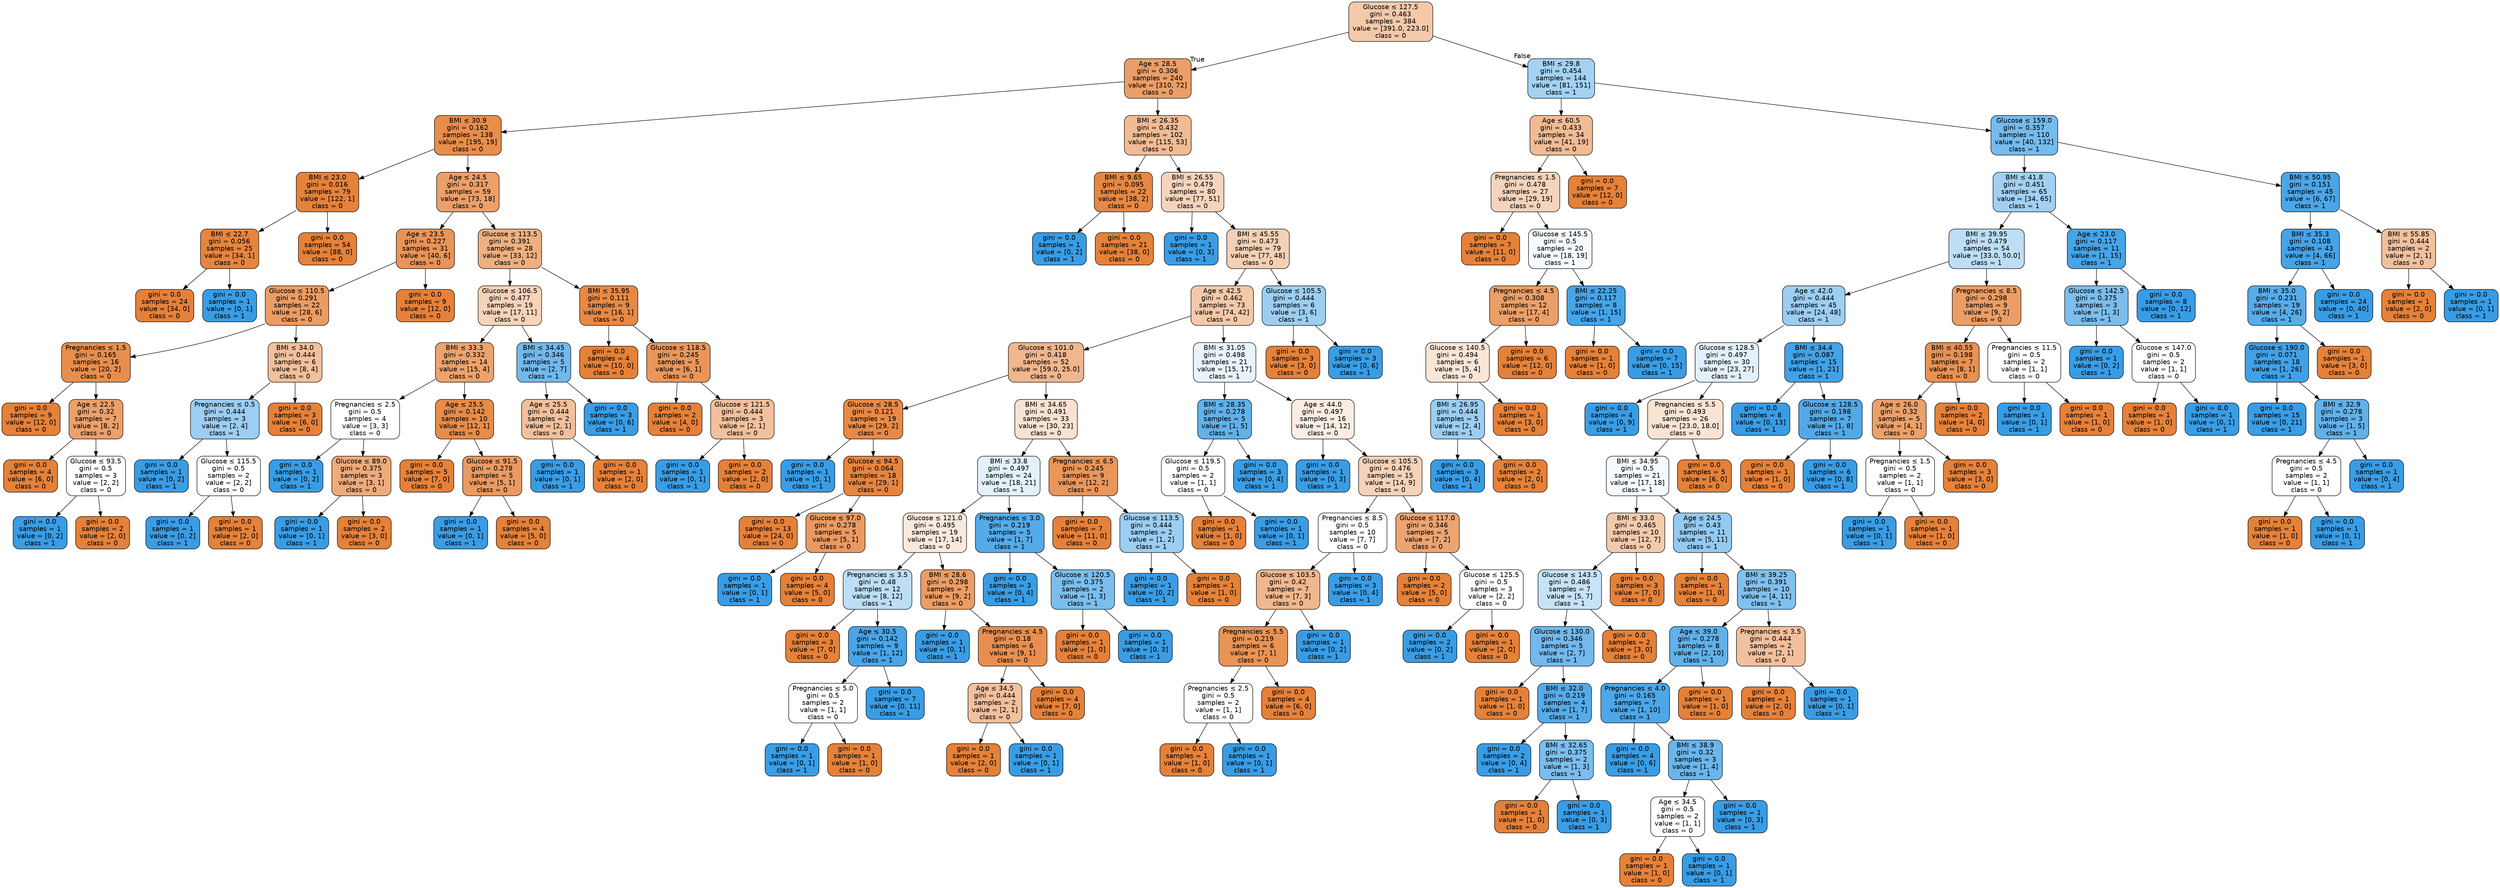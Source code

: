 digraph Tree {
node [shape=box, style="filled, rounded", color="black", fontname="helvetica"] ;
edge [fontname="helvetica"] ;
0 [label=<Glucose &le; 127.5<br/>gini = 0.463<br/>samples = 384<br/>value = [391.0, 223.0]<br/>class = 0>, fillcolor="#f4c9aa"] ;
1 [label=<Age &le; 28.5<br/>gini = 0.306<br/>samples = 240<br/>value = [310, 72]<br/>class = 0>, fillcolor="#eb9e67"] ;
0 -> 1 [labeldistance=2.5, labelangle=45, headlabel="True"] ;
2 [label=<BMI &le; 30.9<br/>gini = 0.162<br/>samples = 138<br/>value = [195, 19]<br/>class = 0>, fillcolor="#e88d4c"] ;
1 -> 2 ;
3 [label=<BMI &le; 23.0<br/>gini = 0.016<br/>samples = 79<br/>value = [122, 1]<br/>class = 0>, fillcolor="#e5823b"] ;
2 -> 3 ;
4 [label=<BMI &le; 22.7<br/>gini = 0.056<br/>samples = 25<br/>value = [34, 1]<br/>class = 0>, fillcolor="#e6853f"] ;
3 -> 4 ;
5 [label=<gini = 0.0<br/>samples = 24<br/>value = [34, 0]<br/>class = 0>, fillcolor="#e58139"] ;
4 -> 5 ;
6 [label=<gini = 0.0<br/>samples = 1<br/>value = [0, 1]<br/>class = 1>, fillcolor="#399de5"] ;
4 -> 6 ;
7 [label=<gini = 0.0<br/>samples = 54<br/>value = [88, 0]<br/>class = 0>, fillcolor="#e58139"] ;
3 -> 7 ;
8 [label=<Age &le; 24.5<br/>gini = 0.317<br/>samples = 59<br/>value = [73, 18]<br/>class = 0>, fillcolor="#eba06a"] ;
2 -> 8 ;
9 [label=<Age &le; 23.5<br/>gini = 0.227<br/>samples = 31<br/>value = [40, 6]<br/>class = 0>, fillcolor="#e99457"] ;
8 -> 9 ;
10 [label=<Glucose &le; 110.5<br/>gini = 0.291<br/>samples = 22<br/>value = [28, 6]<br/>class = 0>, fillcolor="#eb9c63"] ;
9 -> 10 ;
11 [label=<Pregnancies &le; 1.5<br/>gini = 0.165<br/>samples = 16<br/>value = [20, 2]<br/>class = 0>, fillcolor="#e88e4d"] ;
10 -> 11 ;
12 [label=<gini = 0.0<br/>samples = 9<br/>value = [12, 0]<br/>class = 0>, fillcolor="#e58139"] ;
11 -> 12 ;
13 [label=<Age &le; 22.5<br/>gini = 0.32<br/>samples = 7<br/>value = [8, 2]<br/>class = 0>, fillcolor="#eca06a"] ;
11 -> 13 ;
14 [label=<gini = 0.0<br/>samples = 4<br/>value = [6, 0]<br/>class = 0>, fillcolor="#e58139"] ;
13 -> 14 ;
15 [label=<Glucose &le; 93.5<br/>gini = 0.5<br/>samples = 3<br/>value = [2, 2]<br/>class = 0>, fillcolor="#ffffff"] ;
13 -> 15 ;
16 [label=<gini = 0.0<br/>samples = 1<br/>value = [0, 2]<br/>class = 1>, fillcolor="#399de5"] ;
15 -> 16 ;
17 [label=<gini = 0.0<br/>samples = 2<br/>value = [2, 0]<br/>class = 0>, fillcolor="#e58139"] ;
15 -> 17 ;
18 [label=<BMI &le; 34.0<br/>gini = 0.444<br/>samples = 6<br/>value = [8, 4]<br/>class = 0>, fillcolor="#f2c09c"] ;
10 -> 18 ;
19 [label=<Pregnancies &le; 0.5<br/>gini = 0.444<br/>samples = 3<br/>value = [2, 4]<br/>class = 1>, fillcolor="#9ccef2"] ;
18 -> 19 ;
20 [label=<gini = 0.0<br/>samples = 1<br/>value = [0, 2]<br/>class = 1>, fillcolor="#399de5"] ;
19 -> 20 ;
21 [label=<Glucose &le; 115.5<br/>gini = 0.5<br/>samples = 2<br/>value = [2, 2]<br/>class = 0>, fillcolor="#ffffff"] ;
19 -> 21 ;
22 [label=<gini = 0.0<br/>samples = 1<br/>value = [0, 2]<br/>class = 1>, fillcolor="#399de5"] ;
21 -> 22 ;
23 [label=<gini = 0.0<br/>samples = 1<br/>value = [2, 0]<br/>class = 0>, fillcolor="#e58139"] ;
21 -> 23 ;
24 [label=<gini = 0.0<br/>samples = 3<br/>value = [6, 0]<br/>class = 0>, fillcolor="#e58139"] ;
18 -> 24 ;
25 [label=<gini = 0.0<br/>samples = 9<br/>value = [12, 0]<br/>class = 0>, fillcolor="#e58139"] ;
9 -> 25 ;
26 [label=<Glucose &le; 113.5<br/>gini = 0.391<br/>samples = 28<br/>value = [33, 12]<br/>class = 0>, fillcolor="#eeaf81"] ;
8 -> 26 ;
27 [label=<Glucose &le; 106.5<br/>gini = 0.477<br/>samples = 19<br/>value = [17, 11]<br/>class = 0>, fillcolor="#f6d3b9"] ;
26 -> 27 ;
28 [label=<BMI &le; 33.3<br/>gini = 0.332<br/>samples = 14<br/>value = [15, 4]<br/>class = 0>, fillcolor="#eca36e"] ;
27 -> 28 ;
29 [label=<Pregnancies &le; 2.5<br/>gini = 0.5<br/>samples = 4<br/>value = [3, 3]<br/>class = 0>, fillcolor="#ffffff"] ;
28 -> 29 ;
30 [label=<gini = 0.0<br/>samples = 1<br/>value = [0, 2]<br/>class = 1>, fillcolor="#399de5"] ;
29 -> 30 ;
31 [label=<Glucose &le; 89.0<br/>gini = 0.375<br/>samples = 3<br/>value = [3, 1]<br/>class = 0>, fillcolor="#eeab7b"] ;
29 -> 31 ;
32 [label=<gini = 0.0<br/>samples = 1<br/>value = [0, 1]<br/>class = 1>, fillcolor="#399de5"] ;
31 -> 32 ;
33 [label=<gini = 0.0<br/>samples = 2<br/>value = [3, 0]<br/>class = 0>, fillcolor="#e58139"] ;
31 -> 33 ;
34 [label=<Age &le; 25.5<br/>gini = 0.142<br/>samples = 10<br/>value = [12, 1]<br/>class = 0>, fillcolor="#e78c49"] ;
28 -> 34 ;
35 [label=<gini = 0.0<br/>samples = 5<br/>value = [7, 0]<br/>class = 0>, fillcolor="#e58139"] ;
34 -> 35 ;
36 [label=<Glucose &le; 91.5<br/>gini = 0.278<br/>samples = 5<br/>value = [5, 1]<br/>class = 0>, fillcolor="#ea9a61"] ;
34 -> 36 ;
37 [label=<gini = 0.0<br/>samples = 1<br/>value = [0, 1]<br/>class = 1>, fillcolor="#399de5"] ;
36 -> 37 ;
38 [label=<gini = 0.0<br/>samples = 4<br/>value = [5, 0]<br/>class = 0>, fillcolor="#e58139"] ;
36 -> 38 ;
39 [label=<BMI &le; 34.45<br/>gini = 0.346<br/>samples = 5<br/>value = [2, 7]<br/>class = 1>, fillcolor="#72b9ec"] ;
27 -> 39 ;
40 [label=<Age &le; 25.5<br/>gini = 0.444<br/>samples = 2<br/>value = [2, 1]<br/>class = 0>, fillcolor="#f2c09c"] ;
39 -> 40 ;
41 [label=<gini = 0.0<br/>samples = 1<br/>value = [0, 1]<br/>class = 1>, fillcolor="#399de5"] ;
40 -> 41 ;
42 [label=<gini = 0.0<br/>samples = 1<br/>value = [2, 0]<br/>class = 0>, fillcolor="#e58139"] ;
40 -> 42 ;
43 [label=<gini = 0.0<br/>samples = 3<br/>value = [0, 6]<br/>class = 1>, fillcolor="#399de5"] ;
39 -> 43 ;
44 [label=<BMI &le; 35.95<br/>gini = 0.111<br/>samples = 9<br/>value = [16, 1]<br/>class = 0>, fillcolor="#e78945"] ;
26 -> 44 ;
45 [label=<gini = 0.0<br/>samples = 4<br/>value = [10, 0]<br/>class = 0>, fillcolor="#e58139"] ;
44 -> 45 ;
46 [label=<Glucose &le; 118.5<br/>gini = 0.245<br/>samples = 5<br/>value = [6, 1]<br/>class = 0>, fillcolor="#e9965a"] ;
44 -> 46 ;
47 [label=<gini = 0.0<br/>samples = 2<br/>value = [4, 0]<br/>class = 0>, fillcolor="#e58139"] ;
46 -> 47 ;
48 [label=<Glucose &le; 121.5<br/>gini = 0.444<br/>samples = 3<br/>value = [2, 1]<br/>class = 0>, fillcolor="#f2c09c"] ;
46 -> 48 ;
49 [label=<gini = 0.0<br/>samples = 1<br/>value = [0, 1]<br/>class = 1>, fillcolor="#399de5"] ;
48 -> 49 ;
50 [label=<gini = 0.0<br/>samples = 2<br/>value = [2, 0]<br/>class = 0>, fillcolor="#e58139"] ;
48 -> 50 ;
51 [label=<BMI &le; 26.35<br/>gini = 0.432<br/>samples = 102<br/>value = [115, 53]<br/>class = 0>, fillcolor="#f1bb94"] ;
1 -> 51 ;
52 [label=<BMI &le; 9.65<br/>gini = 0.095<br/>samples = 22<br/>value = [38, 2]<br/>class = 0>, fillcolor="#e68843"] ;
51 -> 52 ;
53 [label=<gini = 0.0<br/>samples = 1<br/>value = [0, 2]<br/>class = 1>, fillcolor="#399de5"] ;
52 -> 53 ;
54 [label=<gini = 0.0<br/>samples = 21<br/>value = [38, 0]<br/>class = 0>, fillcolor="#e58139"] ;
52 -> 54 ;
55 [label=<BMI &le; 26.55<br/>gini = 0.479<br/>samples = 80<br/>value = [77, 51]<br/>class = 0>, fillcolor="#f6d4bc"] ;
51 -> 55 ;
56 [label=<gini = 0.0<br/>samples = 1<br/>value = [0, 3]<br/>class = 1>, fillcolor="#399de5"] ;
55 -> 56 ;
57 [label=<BMI &le; 45.55<br/>gini = 0.473<br/>samples = 79<br/>value = [77, 48]<br/>class = 0>, fillcolor="#f5d0b4"] ;
55 -> 57 ;
58 [label=<Age &le; 42.5<br/>gini = 0.462<br/>samples = 73<br/>value = [74, 42]<br/>class = 0>, fillcolor="#f4c9a9"] ;
57 -> 58 ;
59 [label=<Glucose &le; 101.0<br/>gini = 0.418<br/>samples = 52<br/>value = [59.0, 25.0]<br/>class = 0>, fillcolor="#f0b68d"] ;
58 -> 59 ;
60 [label=<Glucose &le; 28.5<br/>gini = 0.121<br/>samples = 19<br/>value = [29, 2]<br/>class = 0>, fillcolor="#e78a47"] ;
59 -> 60 ;
61 [label=<gini = 0.0<br/>samples = 1<br/>value = [0, 1]<br/>class = 1>, fillcolor="#399de5"] ;
60 -> 61 ;
62 [label=<Glucose &le; 94.5<br/>gini = 0.064<br/>samples = 18<br/>value = [29, 1]<br/>class = 0>, fillcolor="#e68540"] ;
60 -> 62 ;
63 [label=<gini = 0.0<br/>samples = 13<br/>value = [24, 0]<br/>class = 0>, fillcolor="#e58139"] ;
62 -> 63 ;
64 [label=<Glucose &le; 97.0<br/>gini = 0.278<br/>samples = 5<br/>value = [5, 1]<br/>class = 0>, fillcolor="#ea9a61"] ;
62 -> 64 ;
65 [label=<gini = 0.0<br/>samples = 1<br/>value = [0, 1]<br/>class = 1>, fillcolor="#399de5"] ;
64 -> 65 ;
66 [label=<gini = 0.0<br/>samples = 4<br/>value = [5, 0]<br/>class = 0>, fillcolor="#e58139"] ;
64 -> 66 ;
67 [label=<BMI &le; 34.65<br/>gini = 0.491<br/>samples = 33<br/>value = [30, 23]<br/>class = 0>, fillcolor="#f9e2d1"] ;
59 -> 67 ;
68 [label=<BMI &le; 33.8<br/>gini = 0.497<br/>samples = 24<br/>value = [18, 21]<br/>class = 1>, fillcolor="#e3f1fb"] ;
67 -> 68 ;
69 [label=<Glucose &le; 121.0<br/>gini = 0.495<br/>samples = 19<br/>value = [17, 14]<br/>class = 0>, fillcolor="#fae9dc"] ;
68 -> 69 ;
70 [label=<Pregnancies &le; 3.5<br/>gini = 0.48<br/>samples = 12<br/>value = [8, 12]<br/>class = 1>, fillcolor="#bddef6"] ;
69 -> 70 ;
71 [label=<gini = 0.0<br/>samples = 3<br/>value = [7, 0]<br/>class = 0>, fillcolor="#e58139"] ;
70 -> 71 ;
72 [label=<Age &le; 30.5<br/>gini = 0.142<br/>samples = 9<br/>value = [1, 12]<br/>class = 1>, fillcolor="#49a5e7"] ;
70 -> 72 ;
73 [label=<Pregnancies &le; 5.0<br/>gini = 0.5<br/>samples = 2<br/>value = [1, 1]<br/>class = 0>, fillcolor="#ffffff"] ;
72 -> 73 ;
74 [label=<gini = 0.0<br/>samples = 1<br/>value = [0, 1]<br/>class = 1>, fillcolor="#399de5"] ;
73 -> 74 ;
75 [label=<gini = 0.0<br/>samples = 1<br/>value = [1, 0]<br/>class = 0>, fillcolor="#e58139"] ;
73 -> 75 ;
76 [label=<gini = 0.0<br/>samples = 7<br/>value = [0, 11]<br/>class = 1>, fillcolor="#399de5"] ;
72 -> 76 ;
77 [label=<BMI &le; 28.6<br/>gini = 0.298<br/>samples = 7<br/>value = [9, 2]<br/>class = 0>, fillcolor="#eb9d65"] ;
69 -> 77 ;
78 [label=<gini = 0.0<br/>samples = 1<br/>value = [0, 1]<br/>class = 1>, fillcolor="#399de5"] ;
77 -> 78 ;
79 [label=<Pregnancies &le; 4.5<br/>gini = 0.18<br/>samples = 6<br/>value = [9, 1]<br/>class = 0>, fillcolor="#e88f4f"] ;
77 -> 79 ;
80 [label=<Age &le; 34.5<br/>gini = 0.444<br/>samples = 2<br/>value = [2, 1]<br/>class = 0>, fillcolor="#f2c09c"] ;
79 -> 80 ;
81 [label=<gini = 0.0<br/>samples = 1<br/>value = [2, 0]<br/>class = 0>, fillcolor="#e58139"] ;
80 -> 81 ;
82 [label=<gini = 0.0<br/>samples = 1<br/>value = [0, 1]<br/>class = 1>, fillcolor="#399de5"] ;
80 -> 82 ;
83 [label=<gini = 0.0<br/>samples = 4<br/>value = [7, 0]<br/>class = 0>, fillcolor="#e58139"] ;
79 -> 83 ;
84 [label=<Pregnancies &le; 3.0<br/>gini = 0.219<br/>samples = 5<br/>value = [1, 7]<br/>class = 1>, fillcolor="#55abe9"] ;
68 -> 84 ;
85 [label=<gini = 0.0<br/>samples = 3<br/>value = [0, 4]<br/>class = 1>, fillcolor="#399de5"] ;
84 -> 85 ;
86 [label=<Glucose &le; 120.5<br/>gini = 0.375<br/>samples = 2<br/>value = [1, 3]<br/>class = 1>, fillcolor="#7bbeee"] ;
84 -> 86 ;
87 [label=<gini = 0.0<br/>samples = 1<br/>value = [1, 0]<br/>class = 0>, fillcolor="#e58139"] ;
86 -> 87 ;
88 [label=<gini = 0.0<br/>samples = 1<br/>value = [0, 3]<br/>class = 1>, fillcolor="#399de5"] ;
86 -> 88 ;
89 [label=<Pregnancies &le; 6.5<br/>gini = 0.245<br/>samples = 9<br/>value = [12, 2]<br/>class = 0>, fillcolor="#e9965a"] ;
67 -> 89 ;
90 [label=<gini = 0.0<br/>samples = 7<br/>value = [11, 0]<br/>class = 0>, fillcolor="#e58139"] ;
89 -> 90 ;
91 [label=<Glucose &le; 113.5<br/>gini = 0.444<br/>samples = 2<br/>value = [1, 2]<br/>class = 1>, fillcolor="#9ccef2"] ;
89 -> 91 ;
92 [label=<gini = 0.0<br/>samples = 1<br/>value = [0, 2]<br/>class = 1>, fillcolor="#399de5"] ;
91 -> 92 ;
93 [label=<gini = 0.0<br/>samples = 1<br/>value = [1, 0]<br/>class = 0>, fillcolor="#e58139"] ;
91 -> 93 ;
94 [label=<BMI &le; 31.05<br/>gini = 0.498<br/>samples = 21<br/>value = [15, 17]<br/>class = 1>, fillcolor="#e8f3fc"] ;
58 -> 94 ;
95 [label=<BMI &le; 28.35<br/>gini = 0.278<br/>samples = 5<br/>value = [1, 5]<br/>class = 1>, fillcolor="#61b1ea"] ;
94 -> 95 ;
96 [label=<Glucose &le; 119.5<br/>gini = 0.5<br/>samples = 2<br/>value = [1, 1]<br/>class = 0>, fillcolor="#ffffff"] ;
95 -> 96 ;
97 [label=<gini = 0.0<br/>samples = 1<br/>value = [1, 0]<br/>class = 0>, fillcolor="#e58139"] ;
96 -> 97 ;
98 [label=<gini = 0.0<br/>samples = 1<br/>value = [0, 1]<br/>class = 1>, fillcolor="#399de5"] ;
96 -> 98 ;
99 [label=<gini = 0.0<br/>samples = 3<br/>value = [0, 4]<br/>class = 1>, fillcolor="#399de5"] ;
95 -> 99 ;
100 [label=<Age &le; 44.0<br/>gini = 0.497<br/>samples = 16<br/>value = [14, 12]<br/>class = 0>, fillcolor="#fbede3"] ;
94 -> 100 ;
101 [label=<gini = 0.0<br/>samples = 1<br/>value = [0, 3]<br/>class = 1>, fillcolor="#399de5"] ;
100 -> 101 ;
102 [label=<Glucose &le; 105.5<br/>gini = 0.476<br/>samples = 15<br/>value = [14, 9]<br/>class = 0>, fillcolor="#f6d2b8"] ;
100 -> 102 ;
103 [label=<Pregnancies &le; 8.5<br/>gini = 0.5<br/>samples = 10<br/>value = [7, 7]<br/>class = 0>, fillcolor="#ffffff"] ;
102 -> 103 ;
104 [label=<Glucose &le; 103.5<br/>gini = 0.42<br/>samples = 7<br/>value = [7, 3]<br/>class = 0>, fillcolor="#f0b78e"] ;
103 -> 104 ;
105 [label=<Pregnancies &le; 5.5<br/>gini = 0.219<br/>samples = 6<br/>value = [7, 1]<br/>class = 0>, fillcolor="#e99355"] ;
104 -> 105 ;
106 [label=<Pregnancies &le; 2.5<br/>gini = 0.5<br/>samples = 2<br/>value = [1, 1]<br/>class = 0>, fillcolor="#ffffff"] ;
105 -> 106 ;
107 [label=<gini = 0.0<br/>samples = 1<br/>value = [1, 0]<br/>class = 0>, fillcolor="#e58139"] ;
106 -> 107 ;
108 [label=<gini = 0.0<br/>samples = 1<br/>value = [0, 1]<br/>class = 1>, fillcolor="#399de5"] ;
106 -> 108 ;
109 [label=<gini = 0.0<br/>samples = 4<br/>value = [6, 0]<br/>class = 0>, fillcolor="#e58139"] ;
105 -> 109 ;
110 [label=<gini = 0.0<br/>samples = 1<br/>value = [0, 2]<br/>class = 1>, fillcolor="#399de5"] ;
104 -> 110 ;
111 [label=<gini = 0.0<br/>samples = 3<br/>value = [0, 4]<br/>class = 1>, fillcolor="#399de5"] ;
103 -> 111 ;
112 [label=<Glucose &le; 117.0<br/>gini = 0.346<br/>samples = 5<br/>value = [7, 2]<br/>class = 0>, fillcolor="#eca572"] ;
102 -> 112 ;
113 [label=<gini = 0.0<br/>samples = 2<br/>value = [5, 0]<br/>class = 0>, fillcolor="#e58139"] ;
112 -> 113 ;
114 [label=<Glucose &le; 125.5<br/>gini = 0.5<br/>samples = 3<br/>value = [2, 2]<br/>class = 0>, fillcolor="#ffffff"] ;
112 -> 114 ;
115 [label=<gini = 0.0<br/>samples = 2<br/>value = [0, 2]<br/>class = 1>, fillcolor="#399de5"] ;
114 -> 115 ;
116 [label=<gini = 0.0<br/>samples = 1<br/>value = [2, 0]<br/>class = 0>, fillcolor="#e58139"] ;
114 -> 116 ;
117 [label=<Glucose &le; 105.5<br/>gini = 0.444<br/>samples = 6<br/>value = [3, 6]<br/>class = 1>, fillcolor="#9ccef2"] ;
57 -> 117 ;
118 [label=<gini = 0.0<br/>samples = 3<br/>value = [3, 0]<br/>class = 0>, fillcolor="#e58139"] ;
117 -> 118 ;
119 [label=<gini = 0.0<br/>samples = 3<br/>value = [0, 6]<br/>class = 1>, fillcolor="#399de5"] ;
117 -> 119 ;
120 [label=<BMI &le; 29.8<br/>gini = 0.454<br/>samples = 144<br/>value = [81, 151]<br/>class = 1>, fillcolor="#a3d2f3"] ;
0 -> 120 [labeldistance=2.5, labelangle=-45, headlabel="False"] ;
121 [label=<Age &le; 60.5<br/>gini = 0.433<br/>samples = 34<br/>value = [41, 19]<br/>class = 0>, fillcolor="#f1bb95"] ;
120 -> 121 ;
122 [label=<Pregnancies &le; 1.5<br/>gini = 0.478<br/>samples = 27<br/>value = [29, 19]<br/>class = 0>, fillcolor="#f6d4bb"] ;
121 -> 122 ;
123 [label=<gini = 0.0<br/>samples = 7<br/>value = [11, 0]<br/>class = 0>, fillcolor="#e58139"] ;
122 -> 123 ;
124 [label=<Glucose &le; 145.5<br/>gini = 0.5<br/>samples = 20<br/>value = [18, 19]<br/>class = 1>, fillcolor="#f5fafe"] ;
122 -> 124 ;
125 [label=<Pregnancies &le; 4.5<br/>gini = 0.308<br/>samples = 12<br/>value = [17, 4]<br/>class = 0>, fillcolor="#eb9f68"] ;
124 -> 125 ;
126 [label=<Glucose &le; 140.5<br/>gini = 0.494<br/>samples = 6<br/>value = [5, 4]<br/>class = 0>, fillcolor="#fae6d7"] ;
125 -> 126 ;
127 [label=<BMI &le; 26.95<br/>gini = 0.444<br/>samples = 5<br/>value = [2, 4]<br/>class = 1>, fillcolor="#9ccef2"] ;
126 -> 127 ;
128 [label=<gini = 0.0<br/>samples = 3<br/>value = [0, 4]<br/>class = 1>, fillcolor="#399de5"] ;
127 -> 128 ;
129 [label=<gini = 0.0<br/>samples = 2<br/>value = [2, 0]<br/>class = 0>, fillcolor="#e58139"] ;
127 -> 129 ;
130 [label=<gini = 0.0<br/>samples = 1<br/>value = [3, 0]<br/>class = 0>, fillcolor="#e58139"] ;
126 -> 130 ;
131 [label=<gini = 0.0<br/>samples = 6<br/>value = [12, 0]<br/>class = 0>, fillcolor="#e58139"] ;
125 -> 131 ;
132 [label=<BMI &le; 22.25<br/>gini = 0.117<br/>samples = 8<br/>value = [1, 15]<br/>class = 1>, fillcolor="#46a4e7"] ;
124 -> 132 ;
133 [label=<gini = 0.0<br/>samples = 1<br/>value = [1, 0]<br/>class = 0>, fillcolor="#e58139"] ;
132 -> 133 ;
134 [label=<gini = 0.0<br/>samples = 7<br/>value = [0, 15]<br/>class = 1>, fillcolor="#399de5"] ;
132 -> 134 ;
135 [label=<gini = 0.0<br/>samples = 7<br/>value = [12, 0]<br/>class = 0>, fillcolor="#e58139"] ;
121 -> 135 ;
136 [label=<Glucose &le; 159.0<br/>gini = 0.357<br/>samples = 110<br/>value = [40, 132]<br/>class = 1>, fillcolor="#75bbed"] ;
120 -> 136 ;
137 [label=<BMI &le; 41.8<br/>gini = 0.451<br/>samples = 65<br/>value = [34, 65]<br/>class = 1>, fillcolor="#a1d0f3"] ;
136 -> 137 ;
138 [label=<BMI &le; 39.95<br/>gini = 0.479<br/>samples = 54<br/>value = [33.0, 50.0]<br/>class = 1>, fillcolor="#bcdef6"] ;
137 -> 138 ;
139 [label=<Age &le; 42.0<br/>gini = 0.444<br/>samples = 45<br/>value = [24, 48]<br/>class = 1>, fillcolor="#9ccef2"] ;
138 -> 139 ;
140 [label=<Glucose &le; 128.5<br/>gini = 0.497<br/>samples = 30<br/>value = [23, 27]<br/>class = 1>, fillcolor="#e2f0fb"] ;
139 -> 140 ;
141 [label=<gini = 0.0<br/>samples = 4<br/>value = [0, 9]<br/>class = 1>, fillcolor="#399de5"] ;
140 -> 141 ;
142 [label=<Pregnancies &le; 5.5<br/>gini = 0.493<br/>samples = 26<br/>value = [23.0, 18.0]<br/>class = 0>, fillcolor="#f9e4d4"] ;
140 -> 142 ;
143 [label=<BMI &le; 34.95<br/>gini = 0.5<br/>samples = 21<br/>value = [17, 18]<br/>class = 1>, fillcolor="#f4fafe"] ;
142 -> 143 ;
144 [label=<BMI &le; 33.0<br/>gini = 0.465<br/>samples = 10<br/>value = [12, 7]<br/>class = 0>, fillcolor="#f4caac"] ;
143 -> 144 ;
145 [label=<Glucose &le; 143.5<br/>gini = 0.486<br/>samples = 7<br/>value = [5, 7]<br/>class = 1>, fillcolor="#c6e3f8"] ;
144 -> 145 ;
146 [label=<Glucose &le; 130.0<br/>gini = 0.346<br/>samples = 5<br/>value = [2, 7]<br/>class = 1>, fillcolor="#72b9ec"] ;
145 -> 146 ;
147 [label=<gini = 0.0<br/>samples = 1<br/>value = [1, 0]<br/>class = 0>, fillcolor="#e58139"] ;
146 -> 147 ;
148 [label=<BMI &le; 32.0<br/>gini = 0.219<br/>samples = 4<br/>value = [1, 7]<br/>class = 1>, fillcolor="#55abe9"] ;
146 -> 148 ;
149 [label=<gini = 0.0<br/>samples = 2<br/>value = [0, 4]<br/>class = 1>, fillcolor="#399de5"] ;
148 -> 149 ;
150 [label=<BMI &le; 32.65<br/>gini = 0.375<br/>samples = 2<br/>value = [1, 3]<br/>class = 1>, fillcolor="#7bbeee"] ;
148 -> 150 ;
151 [label=<gini = 0.0<br/>samples = 1<br/>value = [1, 0]<br/>class = 0>, fillcolor="#e58139"] ;
150 -> 151 ;
152 [label=<gini = 0.0<br/>samples = 1<br/>value = [0, 3]<br/>class = 1>, fillcolor="#399de5"] ;
150 -> 152 ;
153 [label=<gini = 0.0<br/>samples = 2<br/>value = [3, 0]<br/>class = 0>, fillcolor="#e58139"] ;
145 -> 153 ;
154 [label=<gini = 0.0<br/>samples = 3<br/>value = [7, 0]<br/>class = 0>, fillcolor="#e58139"] ;
144 -> 154 ;
155 [label=<Age &le; 24.5<br/>gini = 0.43<br/>samples = 11<br/>value = [5, 11]<br/>class = 1>, fillcolor="#93caf1"] ;
143 -> 155 ;
156 [label=<gini = 0.0<br/>samples = 1<br/>value = [1, 0]<br/>class = 0>, fillcolor="#e58139"] ;
155 -> 156 ;
157 [label=<BMI &le; 39.25<br/>gini = 0.391<br/>samples = 10<br/>value = [4, 11]<br/>class = 1>, fillcolor="#81c1ee"] ;
155 -> 157 ;
158 [label=<Age &le; 39.0<br/>gini = 0.278<br/>samples = 8<br/>value = [2, 10]<br/>class = 1>, fillcolor="#61b1ea"] ;
157 -> 158 ;
159 [label=<Pregnancies &le; 4.0<br/>gini = 0.165<br/>samples = 7<br/>value = [1, 10]<br/>class = 1>, fillcolor="#4da7e8"] ;
158 -> 159 ;
160 [label=<gini = 0.0<br/>samples = 4<br/>value = [0, 6]<br/>class = 1>, fillcolor="#399de5"] ;
159 -> 160 ;
161 [label=<BMI &le; 38.9<br/>gini = 0.32<br/>samples = 3<br/>value = [1, 4]<br/>class = 1>, fillcolor="#6ab6ec"] ;
159 -> 161 ;
162 [label=<Age &le; 34.5<br/>gini = 0.5<br/>samples = 2<br/>value = [1, 1]<br/>class = 0>, fillcolor="#ffffff"] ;
161 -> 162 ;
163 [label=<gini = 0.0<br/>samples = 1<br/>value = [1, 0]<br/>class = 0>, fillcolor="#e58139"] ;
162 -> 163 ;
164 [label=<gini = 0.0<br/>samples = 1<br/>value = [0, 1]<br/>class = 1>, fillcolor="#399de5"] ;
162 -> 164 ;
165 [label=<gini = 0.0<br/>samples = 1<br/>value = [0, 3]<br/>class = 1>, fillcolor="#399de5"] ;
161 -> 165 ;
166 [label=<gini = 0.0<br/>samples = 1<br/>value = [1, 0]<br/>class = 0>, fillcolor="#e58139"] ;
158 -> 166 ;
167 [label=<Pregnancies &le; 3.5<br/>gini = 0.444<br/>samples = 2<br/>value = [2, 1]<br/>class = 0>, fillcolor="#f2c09c"] ;
157 -> 167 ;
168 [label=<gini = 0.0<br/>samples = 1<br/>value = [2, 0]<br/>class = 0>, fillcolor="#e58139"] ;
167 -> 168 ;
169 [label=<gini = 0.0<br/>samples = 1<br/>value = [0, 1]<br/>class = 1>, fillcolor="#399de5"] ;
167 -> 169 ;
170 [label=<gini = 0.0<br/>samples = 5<br/>value = [6, 0]<br/>class = 0>, fillcolor="#e58139"] ;
142 -> 170 ;
171 [label=<BMI &le; 34.4<br/>gini = 0.087<br/>samples = 15<br/>value = [1, 21]<br/>class = 1>, fillcolor="#42a2e6"] ;
139 -> 171 ;
172 [label=<gini = 0.0<br/>samples = 8<br/>value = [0, 13]<br/>class = 1>, fillcolor="#399de5"] ;
171 -> 172 ;
173 [label=<Glucose &le; 128.5<br/>gini = 0.198<br/>samples = 7<br/>value = [1, 8]<br/>class = 1>, fillcolor="#52a9e8"] ;
171 -> 173 ;
174 [label=<gini = 0.0<br/>samples = 1<br/>value = [1, 0]<br/>class = 0>, fillcolor="#e58139"] ;
173 -> 174 ;
175 [label=<gini = 0.0<br/>samples = 6<br/>value = [0, 8]<br/>class = 1>, fillcolor="#399de5"] ;
173 -> 175 ;
176 [label=<Pregnancies &le; 8.5<br/>gini = 0.298<br/>samples = 9<br/>value = [9, 2]<br/>class = 0>, fillcolor="#eb9d65"] ;
138 -> 176 ;
177 [label=<BMI &le; 40.55<br/>gini = 0.198<br/>samples = 7<br/>value = [8, 1]<br/>class = 0>, fillcolor="#e89152"] ;
176 -> 177 ;
178 [label=<Age &le; 26.0<br/>gini = 0.32<br/>samples = 5<br/>value = [4, 1]<br/>class = 0>, fillcolor="#eca06a"] ;
177 -> 178 ;
179 [label=<Pregnancies &le; 1.5<br/>gini = 0.5<br/>samples = 2<br/>value = [1, 1]<br/>class = 0>, fillcolor="#ffffff"] ;
178 -> 179 ;
180 [label=<gini = 0.0<br/>samples = 1<br/>value = [0, 1]<br/>class = 1>, fillcolor="#399de5"] ;
179 -> 180 ;
181 [label=<gini = 0.0<br/>samples = 1<br/>value = [1, 0]<br/>class = 0>, fillcolor="#e58139"] ;
179 -> 181 ;
182 [label=<gini = 0.0<br/>samples = 3<br/>value = [3, 0]<br/>class = 0>, fillcolor="#e58139"] ;
178 -> 182 ;
183 [label=<gini = 0.0<br/>samples = 2<br/>value = [4, 0]<br/>class = 0>, fillcolor="#e58139"] ;
177 -> 183 ;
184 [label=<Pregnancies &le; 11.5<br/>gini = 0.5<br/>samples = 2<br/>value = [1, 1]<br/>class = 0>, fillcolor="#ffffff"] ;
176 -> 184 ;
185 [label=<gini = 0.0<br/>samples = 1<br/>value = [0, 1]<br/>class = 1>, fillcolor="#399de5"] ;
184 -> 185 ;
186 [label=<gini = 0.0<br/>samples = 1<br/>value = [1, 0]<br/>class = 0>, fillcolor="#e58139"] ;
184 -> 186 ;
187 [label=<Age &le; 23.0<br/>gini = 0.117<br/>samples = 11<br/>value = [1, 15]<br/>class = 1>, fillcolor="#46a4e7"] ;
137 -> 187 ;
188 [label=<Glucose &le; 142.5<br/>gini = 0.375<br/>samples = 3<br/>value = [1, 3]<br/>class = 1>, fillcolor="#7bbeee"] ;
187 -> 188 ;
189 [label=<gini = 0.0<br/>samples = 1<br/>value = [0, 2]<br/>class = 1>, fillcolor="#399de5"] ;
188 -> 189 ;
190 [label=<Glucose &le; 147.0<br/>gini = 0.5<br/>samples = 2<br/>value = [1, 1]<br/>class = 0>, fillcolor="#ffffff"] ;
188 -> 190 ;
191 [label=<gini = 0.0<br/>samples = 1<br/>value = [1, 0]<br/>class = 0>, fillcolor="#e58139"] ;
190 -> 191 ;
192 [label=<gini = 0.0<br/>samples = 1<br/>value = [0, 1]<br/>class = 1>, fillcolor="#399de5"] ;
190 -> 192 ;
193 [label=<gini = 0.0<br/>samples = 8<br/>value = [0, 12]<br/>class = 1>, fillcolor="#399de5"] ;
187 -> 193 ;
194 [label=<BMI &le; 50.95<br/>gini = 0.151<br/>samples = 45<br/>value = [6, 67]<br/>class = 1>, fillcolor="#4ba6e7"] ;
136 -> 194 ;
195 [label=<BMI &le; 35.3<br/>gini = 0.108<br/>samples = 43<br/>value = [4, 66]<br/>class = 1>, fillcolor="#45a3e7"] ;
194 -> 195 ;
196 [label=<BMI &le; 35.0<br/>gini = 0.231<br/>samples = 19<br/>value = [4, 26]<br/>class = 1>, fillcolor="#57ace9"] ;
195 -> 196 ;
197 [label=<Glucose &le; 190.0<br/>gini = 0.071<br/>samples = 18<br/>value = [1, 26]<br/>class = 1>, fillcolor="#41a1e6"] ;
196 -> 197 ;
198 [label=<gini = 0.0<br/>samples = 15<br/>value = [0, 21]<br/>class = 1>, fillcolor="#399de5"] ;
197 -> 198 ;
199 [label=<BMI &le; 32.9<br/>gini = 0.278<br/>samples = 3<br/>value = [1, 5]<br/>class = 1>, fillcolor="#61b1ea"] ;
197 -> 199 ;
200 [label=<Pregnancies &le; 4.5<br/>gini = 0.5<br/>samples = 2<br/>value = [1, 1]<br/>class = 0>, fillcolor="#ffffff"] ;
199 -> 200 ;
201 [label=<gini = 0.0<br/>samples = 1<br/>value = [1, 0]<br/>class = 0>, fillcolor="#e58139"] ;
200 -> 201 ;
202 [label=<gini = 0.0<br/>samples = 1<br/>value = [0, 1]<br/>class = 1>, fillcolor="#399de5"] ;
200 -> 202 ;
203 [label=<gini = 0.0<br/>samples = 1<br/>value = [0, 4]<br/>class = 1>, fillcolor="#399de5"] ;
199 -> 203 ;
204 [label=<gini = 0.0<br/>samples = 1<br/>value = [3, 0]<br/>class = 0>, fillcolor="#e58139"] ;
196 -> 204 ;
205 [label=<gini = 0.0<br/>samples = 24<br/>value = [0, 40]<br/>class = 1>, fillcolor="#399de5"] ;
195 -> 205 ;
206 [label=<BMI &le; 55.85<br/>gini = 0.444<br/>samples = 2<br/>value = [2, 1]<br/>class = 0>, fillcolor="#f2c09c"] ;
194 -> 206 ;
207 [label=<gini = 0.0<br/>samples = 1<br/>value = [2, 0]<br/>class = 0>, fillcolor="#e58139"] ;
206 -> 207 ;
208 [label=<gini = 0.0<br/>samples = 1<br/>value = [0, 1]<br/>class = 1>, fillcolor="#399de5"] ;
206 -> 208 ;
}
